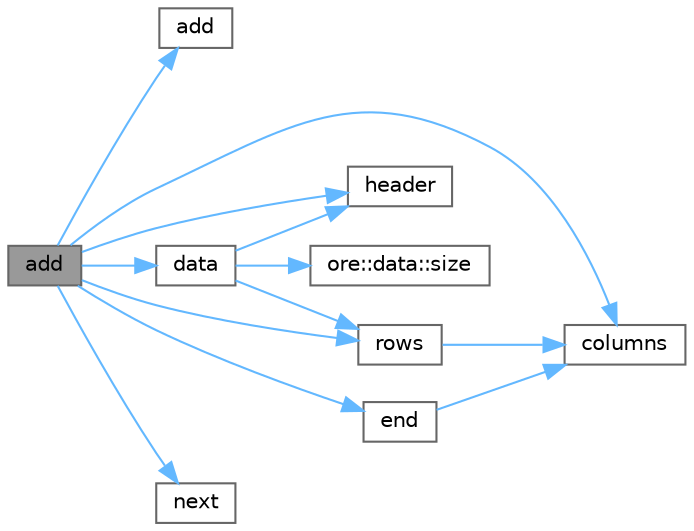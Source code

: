digraph "add"
{
 // INTERACTIVE_SVG=YES
 // LATEX_PDF_SIZE
  bgcolor="transparent";
  edge [fontname=Helvetica,fontsize=10,labelfontname=Helvetica,labelfontsize=10];
  node [fontname=Helvetica,fontsize=10,shape=box,height=0.2,width=0.4];
  rankdir="LR";
  Node1 [label="add",height=0.2,width=0.4,color="gray40", fillcolor="grey60", style="filled", fontcolor="black",tooltip=" "];
  Node1 -> Node2 [color="steelblue1",style="solid"];
  Node2 [label="add",height=0.2,width=0.4,color="grey40", fillcolor="white", style="filled",URL="$classore_1_1data_1_1_in_memory_report.html#a0b8f13b57d2b70800ffaaca84efbae99",tooltip=" "];
  Node1 -> Node3 [color="steelblue1",style="solid"];
  Node3 [label="columns",height=0.2,width=0.4,color="grey40", fillcolor="white", style="filled",URL="$classore_1_1data_1_1_in_memory_report.html#a86a771d47cf764c4ef43aab250442fda",tooltip=" "];
  Node1 -> Node4 [color="steelblue1",style="solid"];
  Node4 [label="data",height=0.2,width=0.4,color="grey40", fillcolor="white", style="filled",URL="$classore_1_1data_1_1_in_memory_report.html#a5df3c5eacb128a26c8a2ee148f5b75f9",tooltip="Returns the data."];
  Node4 -> Node5 [color="steelblue1",style="solid"];
  Node5 [label="header",height=0.2,width=0.4,color="grey40", fillcolor="white", style="filled",URL="$classore_1_1data_1_1_in_memory_report.html#a5b19a6c0c51dc7d1abc59a1a2300bc35",tooltip=" "];
  Node4 -> Node6 [color="steelblue1",style="solid"];
  Node6 [label="rows",height=0.2,width=0.4,color="grey40", fillcolor="white", style="filled",URL="$classore_1_1data_1_1_in_memory_report.html#a74da223ed3bde38f5e9f6822f6cacfbe",tooltip=" "];
  Node6 -> Node3 [color="steelblue1",style="solid"];
  Node4 -> Node7 [color="steelblue1",style="solid"];
  Node7 [label="ore::data::size",height=0.2,width=0.4,color="grey40", fillcolor="white", style="filled",URL="$namespaceore_1_1data.html#a777e216dee6069b548bb87da7152699e",tooltip=" "];
  Node1 -> Node8 [color="steelblue1",style="solid"];
  Node8 [label="end",height=0.2,width=0.4,color="grey40", fillcolor="white", style="filled",URL="$classore_1_1data_1_1_in_memory_report.html#a64e9fa75beda50a9e8400ee0d4e61984",tooltip=" "];
  Node8 -> Node3 [color="steelblue1",style="solid"];
  Node1 -> Node5 [color="steelblue1",style="solid"];
  Node1 -> Node9 [color="steelblue1",style="solid"];
  Node9 [label="next",height=0.2,width=0.4,color="grey40", fillcolor="white", style="filled",URL="$classore_1_1data_1_1_in_memory_report.html#a7ba407af8cfb7f4701894176d4a3ea74",tooltip=" "];
  Node1 -> Node6 [color="steelblue1",style="solid"];
}
